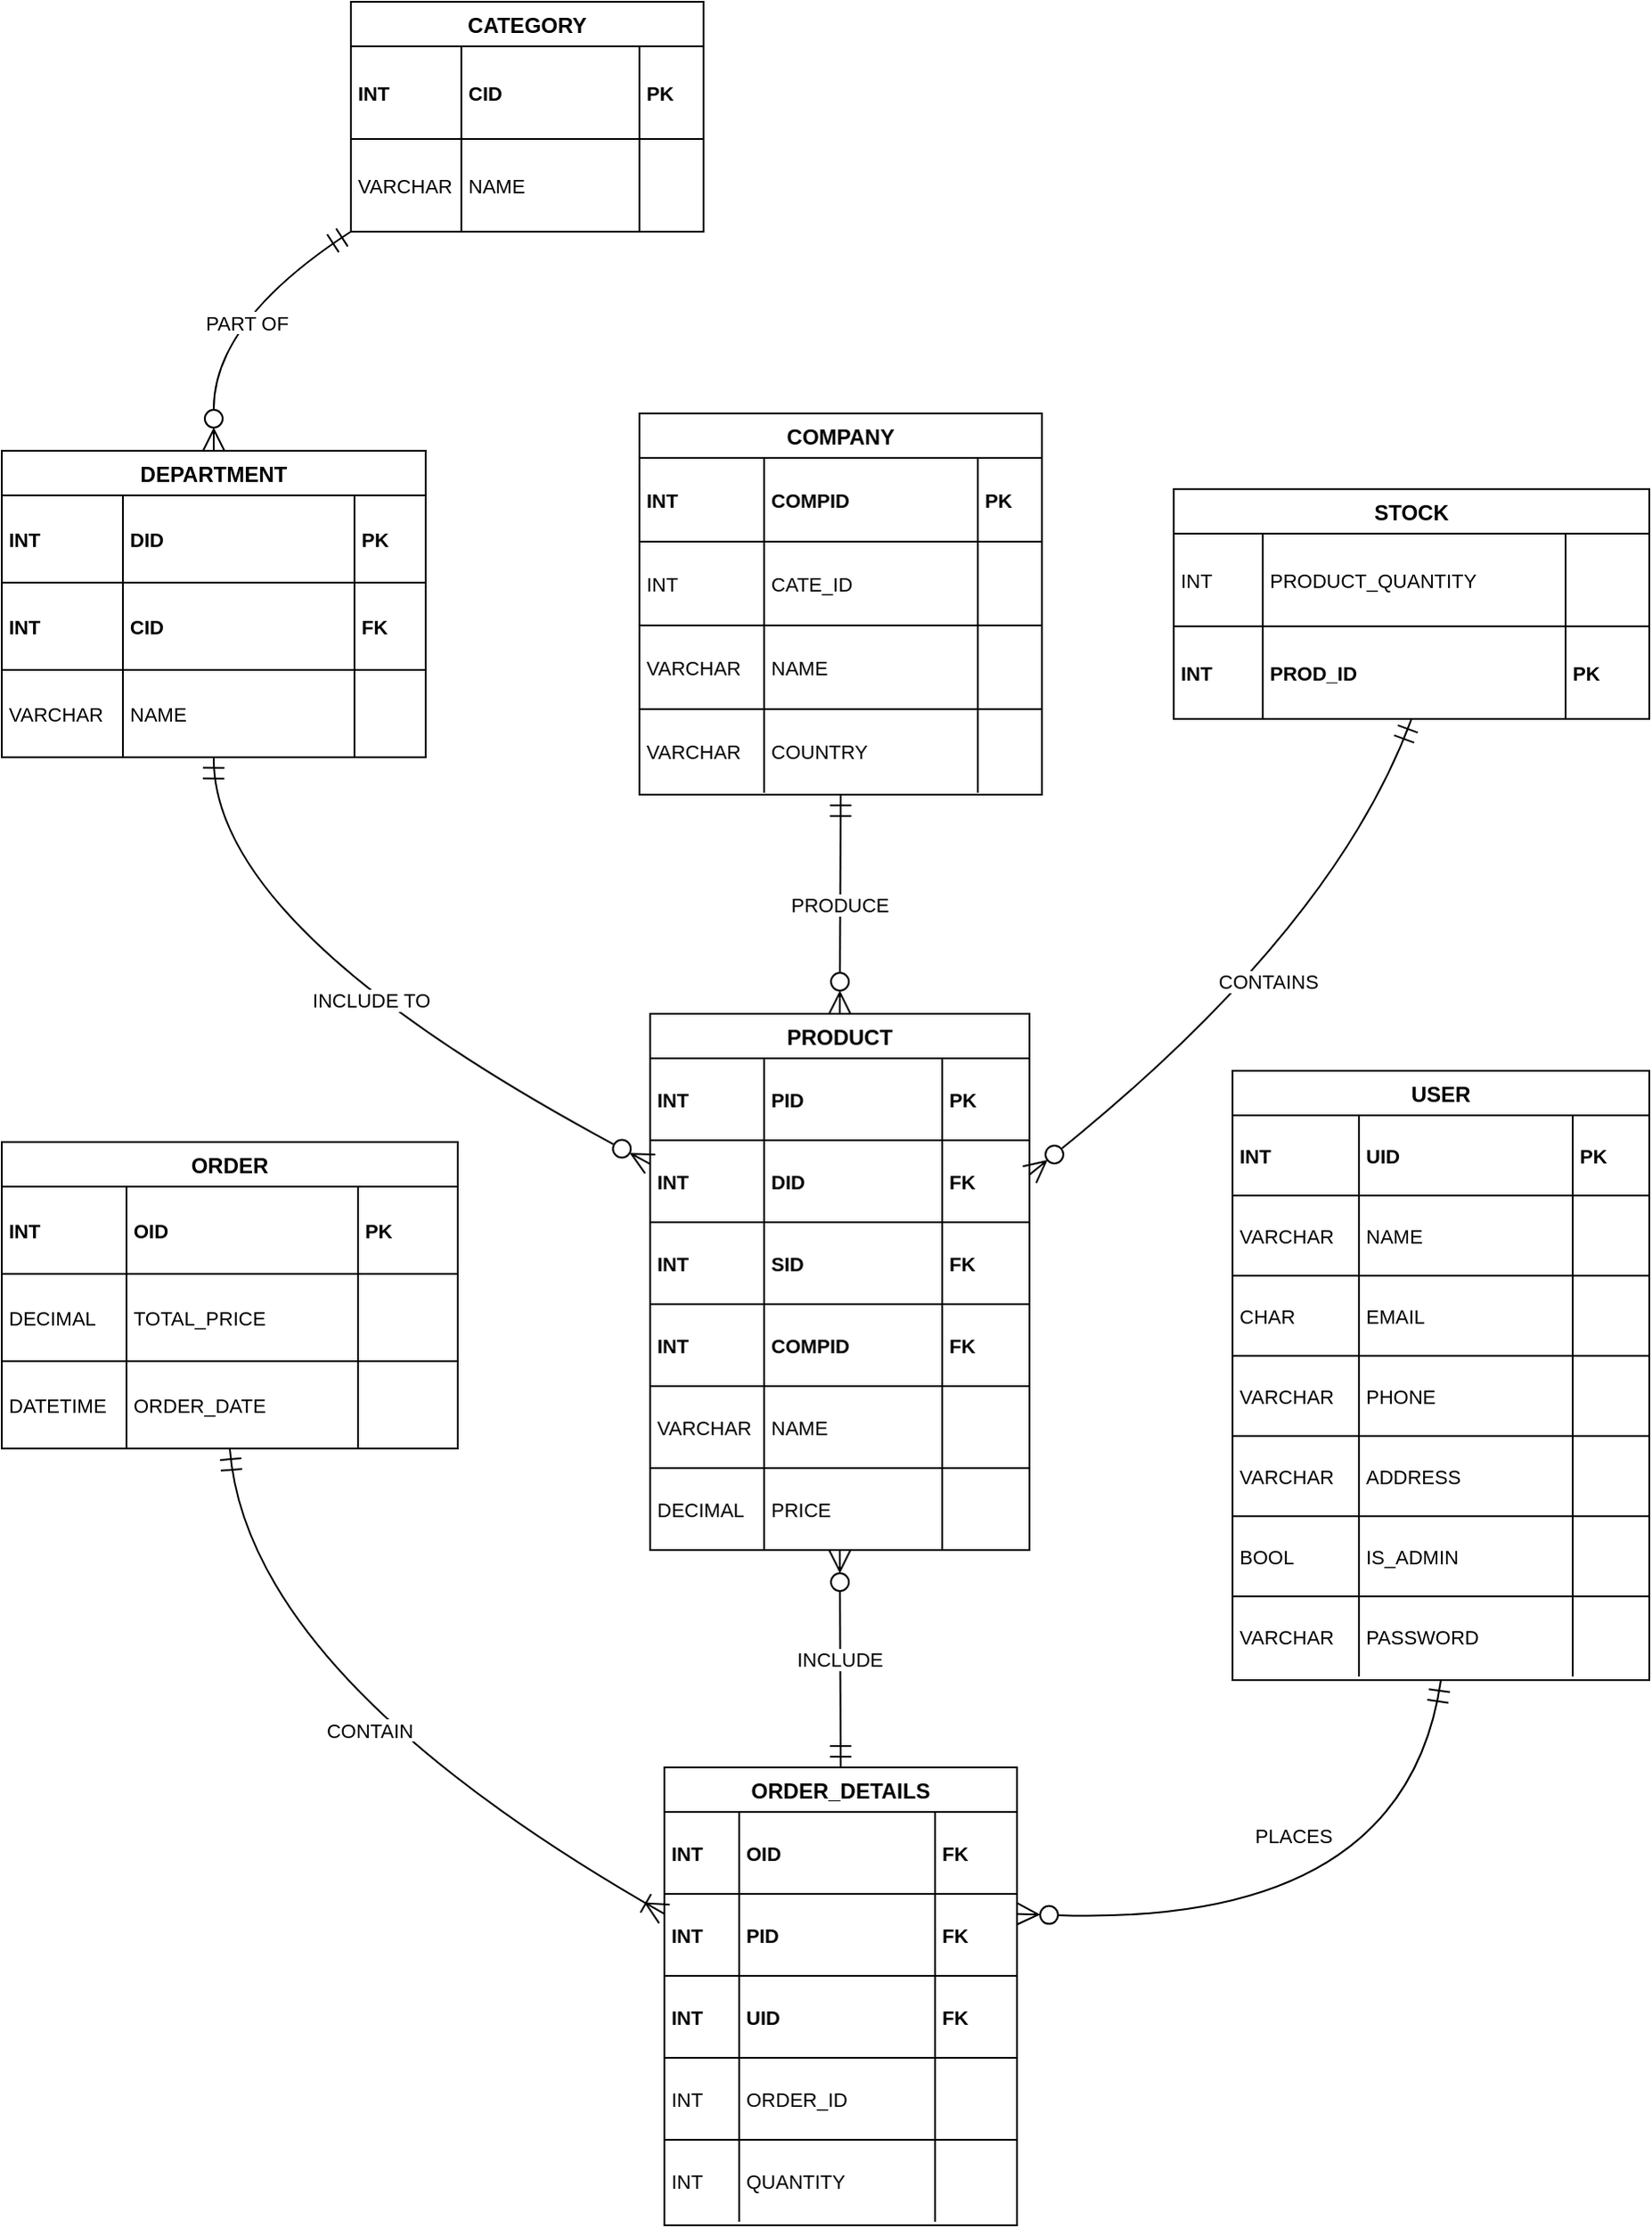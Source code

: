 <mxfile version="27.0.2">
  <diagram name="Page-1" id="uwpC9Lzxpis6jKyaokGC">
    <mxGraphModel dx="393" dy="236" grid="1" gridSize="10" guides="1" tooltips="1" connect="1" arrows="1" fold="1" page="0" pageScale="1" pageWidth="1169" pageHeight="827" math="0" shadow="0">
      <root>
        <mxCell id="0" />
        <mxCell id="1" parent="0" />
        <mxCell id="-C4er3GBCJvEDZZQKXOk-588" value="CATEGORY" style="shape=table;startSize=25;container=1;collapsible=0;childLayout=tableLayout;fixedRows=1;rowLines=1;fontStyle=1;align=center;resizeLast=1;strokeColor=light-dark(#000000,#FFFFFF);" parent="1" vertex="1">
          <mxGeometry x="248" y="20" width="198" height="129" as="geometry" />
        </mxCell>
        <mxCell id="-C4er3GBCJvEDZZQKXOk-589" style="shape=tableRow;horizontal=0;startSize=0;swimlaneHead=0;swimlaneBody=0;fillColor=none;collapsible=0;dropTarget=0;points=[[0,0.5],[1,0.5]];portConstraint=eastwest;top=0;left=0;right=0;bottom=0;strokeColor=light-dark(#000000,#FFFFFF);" parent="-C4er3GBCJvEDZZQKXOk-588" vertex="1">
          <mxGeometry y="25" width="198" height="52" as="geometry" />
        </mxCell>
        <mxCell id="-C4er3GBCJvEDZZQKXOk-590" value="INT" style="shape=partialRectangle;connectable=0;fillColor=none;top=0;left=0;bottom=0;right=0;align=left;spacingLeft=2;overflow=hidden;fontSize=11;fontStyle=1;strokeColor=light-dark(#000000,#FFFFFF);" parent="-C4er3GBCJvEDZZQKXOk-589" vertex="1">
          <mxGeometry width="62" height="52" as="geometry">
            <mxRectangle width="62" height="52" as="alternateBounds" />
          </mxGeometry>
        </mxCell>
        <mxCell id="-C4er3GBCJvEDZZQKXOk-591" value="CID" style="shape=partialRectangle;connectable=0;fillColor=none;top=0;left=0;bottom=0;right=0;align=left;spacingLeft=2;overflow=hidden;fontSize=11;fontStyle=1;strokeColor=light-dark(#000000,#FFFFFF);" parent="-C4er3GBCJvEDZZQKXOk-589" vertex="1">
          <mxGeometry x="62" width="100" height="52" as="geometry">
            <mxRectangle width="100" height="52" as="alternateBounds" />
          </mxGeometry>
        </mxCell>
        <mxCell id="-C4er3GBCJvEDZZQKXOk-592" value="PK" style="shape=partialRectangle;connectable=0;fillColor=none;top=0;left=0;bottom=0;right=0;align=left;spacingLeft=2;overflow=hidden;fontSize=11;fontStyle=1;strokeColor=light-dark(#000000,#FFFFFF);" parent="-C4er3GBCJvEDZZQKXOk-589" vertex="1">
          <mxGeometry x="162" width="36" height="52" as="geometry">
            <mxRectangle width="36" height="52" as="alternateBounds" />
          </mxGeometry>
        </mxCell>
        <mxCell id="-C4er3GBCJvEDZZQKXOk-593" style="shape=tableRow;horizontal=0;startSize=0;swimlaneHead=0;swimlaneBody=0;fillColor=none;collapsible=0;dropTarget=0;points=[[0,0.5],[1,0.5]];portConstraint=eastwest;top=0;left=0;right=0;bottom=0;strokeColor=light-dark(#000000,#FFFFFF);" parent="-C4er3GBCJvEDZZQKXOk-588" vertex="1">
          <mxGeometry y="77" width="198" height="52" as="geometry" />
        </mxCell>
        <mxCell id="-C4er3GBCJvEDZZQKXOk-594" value="VARCHAR" style="shape=partialRectangle;connectable=0;fillColor=none;top=0;left=0;bottom=0;right=0;align=left;spacingLeft=2;overflow=hidden;fontSize=11;strokeColor=light-dark(#000000,#FFFFFF);" parent="-C4er3GBCJvEDZZQKXOk-593" vertex="1">
          <mxGeometry width="62" height="52" as="geometry">
            <mxRectangle width="62" height="52" as="alternateBounds" />
          </mxGeometry>
        </mxCell>
        <mxCell id="-C4er3GBCJvEDZZQKXOk-595" value="NAME" style="shape=partialRectangle;connectable=0;fillColor=none;top=0;left=0;bottom=0;right=0;align=left;spacingLeft=2;overflow=hidden;fontSize=11;strokeColor=light-dark(#000000,#FFFFFF);" parent="-C4er3GBCJvEDZZQKXOk-593" vertex="1">
          <mxGeometry x="62" width="100" height="52" as="geometry">
            <mxRectangle width="100" height="52" as="alternateBounds" />
          </mxGeometry>
        </mxCell>
        <mxCell id="-C4er3GBCJvEDZZQKXOk-596" value="" style="shape=partialRectangle;connectable=0;fillColor=none;top=0;left=0;bottom=0;right=0;align=left;spacingLeft=2;overflow=hidden;fontSize=11;strokeColor=light-dark(#000000,#FFFFFF);" parent="-C4er3GBCJvEDZZQKXOk-593" vertex="1">
          <mxGeometry x="162" width="36" height="52" as="geometry">
            <mxRectangle width="36" height="52" as="alternateBounds" />
          </mxGeometry>
        </mxCell>
        <mxCell id="-C4er3GBCJvEDZZQKXOk-597" value="COMPANY" style="shape=table;startSize=25;container=1;collapsible=0;childLayout=tableLayout;fixedRows=1;rowLines=1;fontStyle=1;align=center;resizeLast=1;strokeColor=light-dark(#000000,#FFFFFF);" parent="1" vertex="1">
          <mxGeometry x="410" y="251" width="226" height="214" as="geometry" />
        </mxCell>
        <mxCell id="-C4er3GBCJvEDZZQKXOk-598" style="shape=tableRow;horizontal=0;startSize=0;swimlaneHead=0;swimlaneBody=0;fillColor=none;collapsible=0;dropTarget=0;points=[[0,0.5],[1,0.5]];portConstraint=eastwest;top=0;left=0;right=0;bottom=0;strokeColor=light-dark(#000000,#FFFFFF);" parent="-C4er3GBCJvEDZZQKXOk-597" vertex="1">
          <mxGeometry y="25" width="226" height="47" as="geometry" />
        </mxCell>
        <mxCell id="-C4er3GBCJvEDZZQKXOk-599" value="INT" style="shape=partialRectangle;connectable=0;fillColor=none;top=0;left=0;bottom=0;right=0;align=left;spacingLeft=2;overflow=hidden;fontSize=11;fontStyle=1;strokeColor=light-dark(#000000,#FFFFFF);" parent="-C4er3GBCJvEDZZQKXOk-598" vertex="1">
          <mxGeometry width="70" height="47" as="geometry">
            <mxRectangle width="70" height="47" as="alternateBounds" />
          </mxGeometry>
        </mxCell>
        <mxCell id="-C4er3GBCJvEDZZQKXOk-600" value="COMPID" style="shape=partialRectangle;connectable=0;fillColor=none;top=0;left=0;bottom=0;right=0;align=left;spacingLeft=2;overflow=hidden;fontSize=11;fontStyle=1;strokeColor=light-dark(#000000,#FFFFFF);" parent="-C4er3GBCJvEDZZQKXOk-598" vertex="1">
          <mxGeometry x="70" width="120" height="47" as="geometry">
            <mxRectangle width="120" height="47" as="alternateBounds" />
          </mxGeometry>
        </mxCell>
        <mxCell id="-C4er3GBCJvEDZZQKXOk-601" value="PK" style="shape=partialRectangle;connectable=0;fillColor=none;top=0;left=0;bottom=0;right=0;align=left;spacingLeft=2;overflow=hidden;fontSize=11;fontStyle=1;strokeColor=light-dark(#000000,#FFFFFF);" parent="-C4er3GBCJvEDZZQKXOk-598" vertex="1">
          <mxGeometry x="190" width="36" height="47" as="geometry">
            <mxRectangle width="36" height="47" as="alternateBounds" />
          </mxGeometry>
        </mxCell>
        <mxCell id="-C4er3GBCJvEDZZQKXOk-602" style="shape=tableRow;horizontal=0;startSize=0;swimlaneHead=0;swimlaneBody=0;fillColor=none;collapsible=0;dropTarget=0;points=[[0,0.5],[1,0.5]];portConstraint=eastwest;top=0;left=0;right=0;bottom=0;strokeColor=light-dark(#000000,#FFFFFF);" parent="-C4er3GBCJvEDZZQKXOk-597" vertex="1">
          <mxGeometry y="72" width="226" height="47" as="geometry" />
        </mxCell>
        <mxCell id="-C4er3GBCJvEDZZQKXOk-603" value="INT" style="shape=partialRectangle;connectable=0;fillColor=none;top=0;left=0;bottom=0;right=0;align=left;spacingLeft=2;overflow=hidden;fontSize=11;fontStyle=0;strokeColor=light-dark(#000000,#FFFFFF);" parent="-C4er3GBCJvEDZZQKXOk-602" vertex="1">
          <mxGeometry width="70" height="47" as="geometry">
            <mxRectangle width="70" height="47" as="alternateBounds" />
          </mxGeometry>
        </mxCell>
        <mxCell id="-C4er3GBCJvEDZZQKXOk-604" value="CATE_ID" style="shape=partialRectangle;connectable=0;fillColor=none;top=0;left=0;bottom=0;right=0;align=left;spacingLeft=2;overflow=hidden;fontSize=11;fontStyle=0;strokeColor=light-dark(#000000,#FFFFFF);" parent="-C4er3GBCJvEDZZQKXOk-602" vertex="1">
          <mxGeometry x="70" width="120" height="47" as="geometry">
            <mxRectangle width="120" height="47" as="alternateBounds" />
          </mxGeometry>
        </mxCell>
        <mxCell id="-C4er3GBCJvEDZZQKXOk-605" value="" style="shape=partialRectangle;connectable=0;fillColor=none;top=0;left=0;bottom=0;right=0;align=left;spacingLeft=2;overflow=hidden;fontSize=11;fontStyle=1;strokeColor=light-dark(#000000,#FFFFFF);" parent="-C4er3GBCJvEDZZQKXOk-602" vertex="1">
          <mxGeometry x="190" width="36" height="47" as="geometry">
            <mxRectangle width="36" height="47" as="alternateBounds" />
          </mxGeometry>
        </mxCell>
        <mxCell id="-C4er3GBCJvEDZZQKXOk-606" style="shape=tableRow;horizontal=0;startSize=0;swimlaneHead=0;swimlaneBody=0;fillColor=none;collapsible=0;dropTarget=0;points=[[0,0.5],[1,0.5]];portConstraint=eastwest;top=0;left=0;right=0;bottom=0;strokeColor=light-dark(#000000,#FFFFFF);" parent="-C4er3GBCJvEDZZQKXOk-597" vertex="1">
          <mxGeometry y="119" width="226" height="47" as="geometry" />
        </mxCell>
        <mxCell id="-C4er3GBCJvEDZZQKXOk-607" value="VARCHAR" style="shape=partialRectangle;connectable=0;fillColor=none;top=0;left=0;bottom=0;right=0;align=left;spacingLeft=2;overflow=hidden;fontSize=11;strokeColor=light-dark(#000000,#FFFFFF);" parent="-C4er3GBCJvEDZZQKXOk-606" vertex="1">
          <mxGeometry width="70" height="47" as="geometry">
            <mxRectangle width="70" height="47" as="alternateBounds" />
          </mxGeometry>
        </mxCell>
        <mxCell id="-C4er3GBCJvEDZZQKXOk-608" value="NAME" style="shape=partialRectangle;connectable=0;fillColor=none;top=0;left=0;bottom=0;right=0;align=left;spacingLeft=2;overflow=hidden;fontSize=11;strokeColor=light-dark(#000000,#FFFFFF);" parent="-C4er3GBCJvEDZZQKXOk-606" vertex="1">
          <mxGeometry x="70" width="120" height="47" as="geometry">
            <mxRectangle width="120" height="47" as="alternateBounds" />
          </mxGeometry>
        </mxCell>
        <mxCell id="-C4er3GBCJvEDZZQKXOk-609" value="" style="shape=partialRectangle;connectable=0;fillColor=none;top=0;left=0;bottom=0;right=0;align=left;spacingLeft=2;overflow=hidden;fontSize=11;strokeColor=light-dark(#000000,#FFFFFF);" parent="-C4er3GBCJvEDZZQKXOk-606" vertex="1">
          <mxGeometry x="190" width="36" height="47" as="geometry">
            <mxRectangle width="36" height="47" as="alternateBounds" />
          </mxGeometry>
        </mxCell>
        <mxCell id="-C4er3GBCJvEDZZQKXOk-610" style="shape=tableRow;horizontal=0;startSize=0;swimlaneHead=0;swimlaneBody=0;fillColor=none;collapsible=0;dropTarget=0;points=[[0,0.5],[1,0.5]];portConstraint=eastwest;top=0;left=0;right=0;bottom=0;strokeColor=light-dark(#000000,#FFFFFF);" parent="-C4er3GBCJvEDZZQKXOk-597" vertex="1">
          <mxGeometry y="166" width="226" height="47" as="geometry" />
        </mxCell>
        <mxCell id="-C4er3GBCJvEDZZQKXOk-611" value="VARCHAR" style="shape=partialRectangle;connectable=0;fillColor=none;top=0;left=0;bottom=0;right=0;align=left;spacingLeft=2;overflow=hidden;fontSize=11;strokeColor=light-dark(#000000,#FFFFFF);" parent="-C4er3GBCJvEDZZQKXOk-610" vertex="1">
          <mxGeometry width="70" height="47" as="geometry">
            <mxRectangle width="70" height="47" as="alternateBounds" />
          </mxGeometry>
        </mxCell>
        <mxCell id="-C4er3GBCJvEDZZQKXOk-612" value="COUNTRY" style="shape=partialRectangle;connectable=0;fillColor=none;top=0;left=0;bottom=0;right=0;align=left;spacingLeft=2;overflow=hidden;fontSize=11;strokeColor=light-dark(#000000,#FFFFFF);" parent="-C4er3GBCJvEDZZQKXOk-610" vertex="1">
          <mxGeometry x="70" width="120" height="47" as="geometry">
            <mxRectangle width="120" height="47" as="alternateBounds" />
          </mxGeometry>
        </mxCell>
        <mxCell id="-C4er3GBCJvEDZZQKXOk-613" value="" style="shape=partialRectangle;connectable=0;fillColor=none;top=0;left=0;bottom=0;right=0;align=left;spacingLeft=2;overflow=hidden;fontSize=11;strokeColor=light-dark(#000000,#FFFFFF);" parent="-C4er3GBCJvEDZZQKXOk-610" vertex="1">
          <mxGeometry x="190" width="36" height="47" as="geometry">
            <mxRectangle width="36" height="47" as="alternateBounds" />
          </mxGeometry>
        </mxCell>
        <mxCell id="-C4er3GBCJvEDZZQKXOk-614" value="DEPARTMENT" style="shape=table;startSize=25;container=1;collapsible=0;childLayout=tableLayout;fixedRows=1;rowLines=1;fontStyle=1;align=center;resizeLast=1;strokeColor=light-dark(#000000,#FFFFFF);" parent="1" vertex="1">
          <mxGeometry x="52" y="272" width="238" height="172" as="geometry" />
        </mxCell>
        <mxCell id="-C4er3GBCJvEDZZQKXOk-615" style="shape=tableRow;horizontal=0;startSize=0;swimlaneHead=0;swimlaneBody=0;fillColor=none;collapsible=0;dropTarget=0;points=[[0,0.5],[1,0.5]];portConstraint=eastwest;top=0;left=0;right=0;bottom=0;fontStyle=0;strokeColor=light-dark(#000000,#FFFFFF);" parent="-C4er3GBCJvEDZZQKXOk-614" vertex="1">
          <mxGeometry y="25" width="238" height="49" as="geometry" />
        </mxCell>
        <mxCell id="-C4er3GBCJvEDZZQKXOk-616" value="INT" style="shape=partialRectangle;connectable=0;fillColor=none;top=0;left=0;bottom=0;right=0;align=left;spacingLeft=2;overflow=hidden;fontSize=11;fontStyle=1;strokeColor=light-dark(#000000,#FFFFFF);" parent="-C4er3GBCJvEDZZQKXOk-615" vertex="1">
          <mxGeometry width="68" height="49" as="geometry">
            <mxRectangle width="68" height="49" as="alternateBounds" />
          </mxGeometry>
        </mxCell>
        <mxCell id="-C4er3GBCJvEDZZQKXOk-617" value="DID" style="shape=partialRectangle;connectable=0;fillColor=none;top=0;left=0;bottom=0;right=0;align=left;spacingLeft=2;overflow=hidden;fontSize=11;fontStyle=1;strokeColor=light-dark(#000000,#FFFFFF);" parent="-C4er3GBCJvEDZZQKXOk-615" vertex="1">
          <mxGeometry x="68" width="130" height="49" as="geometry">
            <mxRectangle width="130" height="49" as="alternateBounds" />
          </mxGeometry>
        </mxCell>
        <mxCell id="-C4er3GBCJvEDZZQKXOk-618" value="PK" style="shape=partialRectangle;connectable=0;fillColor=none;top=0;left=0;bottom=0;right=0;align=left;spacingLeft=2;overflow=hidden;fontSize=11;fontStyle=1;strokeColor=light-dark(#000000,#FFFFFF);" parent="-C4er3GBCJvEDZZQKXOk-615" vertex="1">
          <mxGeometry x="198" width="40" height="49" as="geometry">
            <mxRectangle width="40" height="49" as="alternateBounds" />
          </mxGeometry>
        </mxCell>
        <mxCell id="-C4er3GBCJvEDZZQKXOk-619" style="shape=tableRow;horizontal=0;startSize=0;swimlaneHead=0;swimlaneBody=0;fillColor=none;collapsible=0;dropTarget=0;points=[[0,0.5],[1,0.5]];portConstraint=eastwest;top=0;left=0;right=0;bottom=0;strokeColor=light-dark(#000000,#FFFFFF);" parent="-C4er3GBCJvEDZZQKXOk-614" vertex="1">
          <mxGeometry y="74" width="238" height="49" as="geometry" />
        </mxCell>
        <mxCell id="-C4er3GBCJvEDZZQKXOk-620" value="INT" style="shape=partialRectangle;connectable=0;fillColor=none;top=0;left=0;bottom=0;right=0;align=left;spacingLeft=2;overflow=hidden;fontSize=11;fontStyle=1;strokeColor=light-dark(#000000,#FFFFFF);" parent="-C4er3GBCJvEDZZQKXOk-619" vertex="1">
          <mxGeometry width="68" height="49" as="geometry">
            <mxRectangle width="68" height="49" as="alternateBounds" />
          </mxGeometry>
        </mxCell>
        <mxCell id="-C4er3GBCJvEDZZQKXOk-621" value="CID" style="shape=partialRectangle;connectable=0;fillColor=none;top=0;left=0;bottom=0;right=0;align=left;spacingLeft=2;overflow=hidden;fontSize=11;fontStyle=1;strokeColor=light-dark(#000000,#FFFFFF);" parent="-C4er3GBCJvEDZZQKXOk-619" vertex="1">
          <mxGeometry x="68" width="130" height="49" as="geometry">
            <mxRectangle width="130" height="49" as="alternateBounds" />
          </mxGeometry>
        </mxCell>
        <mxCell id="-C4er3GBCJvEDZZQKXOk-622" value="FK" style="shape=partialRectangle;connectable=0;fillColor=none;top=0;left=0;bottom=0;right=0;align=left;spacingLeft=2;overflow=hidden;fontSize=11;fontStyle=1;strokeColor=light-dark(#000000,#FFFFFF);" parent="-C4er3GBCJvEDZZQKXOk-619" vertex="1">
          <mxGeometry x="198" width="40" height="49" as="geometry">
            <mxRectangle width="40" height="49" as="alternateBounds" />
          </mxGeometry>
        </mxCell>
        <mxCell id="-C4er3GBCJvEDZZQKXOk-623" style="shape=tableRow;horizontal=0;startSize=0;swimlaneHead=0;swimlaneBody=0;fillColor=none;collapsible=0;dropTarget=0;points=[[0,0.5],[1,0.5]];portConstraint=eastwest;top=0;left=0;right=0;bottom=0;strokeColor=light-dark(#000000,#FFFFFF);" parent="-C4er3GBCJvEDZZQKXOk-614" vertex="1">
          <mxGeometry y="123" width="238" height="49" as="geometry" />
        </mxCell>
        <mxCell id="-C4er3GBCJvEDZZQKXOk-624" value="VARCHAR" style="shape=partialRectangle;connectable=0;fillColor=none;top=0;left=0;bottom=0;right=0;align=left;spacingLeft=2;overflow=hidden;fontSize=11;strokeColor=light-dark(#000000,#FFFFFF);" parent="-C4er3GBCJvEDZZQKXOk-623" vertex="1">
          <mxGeometry width="68" height="49" as="geometry">
            <mxRectangle width="68" height="49" as="alternateBounds" />
          </mxGeometry>
        </mxCell>
        <mxCell id="-C4er3GBCJvEDZZQKXOk-625" value="NAME" style="shape=partialRectangle;connectable=0;fillColor=none;top=0;left=0;bottom=0;right=0;align=left;spacingLeft=2;overflow=hidden;fontSize=11;strokeColor=light-dark(#000000,#FFFFFF);" parent="-C4er3GBCJvEDZZQKXOk-623" vertex="1">
          <mxGeometry x="68" width="130" height="49" as="geometry">
            <mxRectangle width="130" height="49" as="alternateBounds" />
          </mxGeometry>
        </mxCell>
        <mxCell id="-C4er3GBCJvEDZZQKXOk-626" value="" style="shape=partialRectangle;connectable=0;fillColor=none;top=0;left=0;bottom=0;right=0;align=left;spacingLeft=2;overflow=hidden;fontSize=11;strokeColor=light-dark(#000000,#FFFFFF);" parent="-C4er3GBCJvEDZZQKXOk-623" vertex="1">
          <mxGeometry x="198" width="40" height="49" as="geometry">
            <mxRectangle width="40" height="49" as="alternateBounds" />
          </mxGeometry>
        </mxCell>
        <mxCell id="-C4er3GBCJvEDZZQKXOk-627" value="ORDER" style="shape=table;startSize=25;container=1;collapsible=0;childLayout=tableLayout;fixedRows=1;rowLines=1;fontStyle=1;align=center;resizeLast=1;strokeColor=light-dark(#000000,#FFFFFF);" parent="1" vertex="1">
          <mxGeometry x="52" y="660" width="256" height="172" as="geometry" />
        </mxCell>
        <mxCell id="-C4er3GBCJvEDZZQKXOk-628" style="shape=tableRow;horizontal=0;startSize=0;swimlaneHead=0;swimlaneBody=0;fillColor=none;collapsible=0;dropTarget=0;points=[[0,0.5],[1,0.5]];portConstraint=eastwest;top=0;left=0;right=0;bottom=0;strokeColor=light-dark(#000000,#FFFFFF);" parent="-C4er3GBCJvEDZZQKXOk-627" vertex="1">
          <mxGeometry y="25" width="256" height="49" as="geometry" />
        </mxCell>
        <mxCell id="-C4er3GBCJvEDZZQKXOk-629" value="INT" style="shape=partialRectangle;connectable=0;fillColor=none;top=0;left=0;bottom=0;right=0;align=left;spacingLeft=2;overflow=hidden;fontSize=11;fontStyle=1;strokeColor=light-dark(#000000,#FFFFFF);" parent="-C4er3GBCJvEDZZQKXOk-628" vertex="1">
          <mxGeometry width="70" height="49" as="geometry">
            <mxRectangle width="70" height="49" as="alternateBounds" />
          </mxGeometry>
        </mxCell>
        <mxCell id="-C4er3GBCJvEDZZQKXOk-630" value="OID" style="shape=partialRectangle;connectable=0;fillColor=none;top=0;left=0;bottom=0;right=0;align=left;spacingLeft=2;overflow=hidden;fontSize=11;fontStyle=1;strokeColor=light-dark(#000000,#FFFFFF);" parent="-C4er3GBCJvEDZZQKXOk-628" vertex="1">
          <mxGeometry x="70" width="130" height="49" as="geometry">
            <mxRectangle width="130" height="49" as="alternateBounds" />
          </mxGeometry>
        </mxCell>
        <mxCell id="-C4er3GBCJvEDZZQKXOk-631" value="PK" style="shape=partialRectangle;connectable=0;fillColor=none;top=0;left=0;bottom=0;right=0;align=left;spacingLeft=2;overflow=hidden;fontSize=11;fontStyle=1;strokeColor=light-dark(#000000,#FFFFFF);" parent="-C4er3GBCJvEDZZQKXOk-628" vertex="1">
          <mxGeometry x="200" width="56" height="49" as="geometry">
            <mxRectangle width="56" height="49" as="alternateBounds" />
          </mxGeometry>
        </mxCell>
        <mxCell id="-C4er3GBCJvEDZZQKXOk-632" style="shape=tableRow;horizontal=0;startSize=0;swimlaneHead=0;swimlaneBody=0;fillColor=none;collapsible=0;dropTarget=0;points=[[0,0.5],[1,0.5]];portConstraint=eastwest;top=0;left=0;right=0;bottom=0;strokeColor=light-dark(#000000,#FFFFFF);" parent="-C4er3GBCJvEDZZQKXOk-627" vertex="1">
          <mxGeometry y="74" width="256" height="49" as="geometry" />
        </mxCell>
        <mxCell id="-C4er3GBCJvEDZZQKXOk-633" value="DECIMAL" style="shape=partialRectangle;connectable=0;fillColor=none;top=0;left=0;bottom=0;right=0;align=left;spacingLeft=2;overflow=hidden;fontSize=11;strokeColor=light-dark(#000000,#FFFFFF);" parent="-C4er3GBCJvEDZZQKXOk-632" vertex="1">
          <mxGeometry width="70" height="49" as="geometry">
            <mxRectangle width="70" height="49" as="alternateBounds" />
          </mxGeometry>
        </mxCell>
        <mxCell id="-C4er3GBCJvEDZZQKXOk-634" value="TOTAL_PRICE" style="shape=partialRectangle;connectable=0;fillColor=none;top=0;left=0;bottom=0;right=0;align=left;spacingLeft=2;overflow=hidden;fontSize=11;strokeColor=light-dark(#000000,#FFFFFF);" parent="-C4er3GBCJvEDZZQKXOk-632" vertex="1">
          <mxGeometry x="70" width="130" height="49" as="geometry">
            <mxRectangle width="130" height="49" as="alternateBounds" />
          </mxGeometry>
        </mxCell>
        <mxCell id="-C4er3GBCJvEDZZQKXOk-635" value="" style="shape=partialRectangle;connectable=0;fillColor=none;top=0;left=0;bottom=0;right=0;align=left;spacingLeft=2;overflow=hidden;fontSize=11;strokeColor=light-dark(#000000,#FFFFFF);" parent="-C4er3GBCJvEDZZQKXOk-632" vertex="1">
          <mxGeometry x="200" width="56" height="49" as="geometry">
            <mxRectangle width="56" height="49" as="alternateBounds" />
          </mxGeometry>
        </mxCell>
        <mxCell id="-C4er3GBCJvEDZZQKXOk-636" style="shape=tableRow;horizontal=0;startSize=0;swimlaneHead=0;swimlaneBody=0;fillColor=none;collapsible=0;dropTarget=0;points=[[0,0.5],[1,0.5]];portConstraint=eastwest;top=0;left=0;right=0;bottom=0;strokeColor=light-dark(#000000,#FFFFFF);" parent="-C4er3GBCJvEDZZQKXOk-627" vertex="1">
          <mxGeometry y="123" width="256" height="49" as="geometry" />
        </mxCell>
        <mxCell id="-C4er3GBCJvEDZZQKXOk-637" value="DATETIME" style="shape=partialRectangle;connectable=0;fillColor=none;top=0;left=0;bottom=0;right=0;align=left;spacingLeft=2;overflow=hidden;fontSize=11;strokeColor=light-dark(#000000,#FFFFFF);" parent="-C4er3GBCJvEDZZQKXOk-636" vertex="1">
          <mxGeometry width="70" height="49" as="geometry">
            <mxRectangle width="70" height="49" as="alternateBounds" />
          </mxGeometry>
        </mxCell>
        <mxCell id="-C4er3GBCJvEDZZQKXOk-638" value="ORDER_DATE" style="shape=partialRectangle;connectable=0;fillColor=none;top=0;left=0;bottom=0;right=0;align=left;spacingLeft=2;overflow=hidden;fontSize=11;strokeColor=light-dark(#000000,#FFFFFF);" parent="-C4er3GBCJvEDZZQKXOk-636" vertex="1">
          <mxGeometry x="70" width="130" height="49" as="geometry">
            <mxRectangle width="130" height="49" as="alternateBounds" />
          </mxGeometry>
        </mxCell>
        <mxCell id="-C4er3GBCJvEDZZQKXOk-639" value="" style="shape=partialRectangle;connectable=0;fillColor=none;top=0;left=0;bottom=0;right=0;align=left;spacingLeft=2;overflow=hidden;fontSize=11;strokeColor=light-dark(#000000,#FFFFFF);" parent="-C4er3GBCJvEDZZQKXOk-636" vertex="1">
          <mxGeometry x="200" width="56" height="49" as="geometry">
            <mxRectangle width="56" height="49" as="alternateBounds" />
          </mxGeometry>
        </mxCell>
        <mxCell id="-C4er3GBCJvEDZZQKXOk-640" value="ORDER_DETAILS" style="shape=table;startSize=25;container=1;collapsible=0;childLayout=tableLayout;fixedRows=1;rowLines=1;fontStyle=1;align=center;resizeLast=1;strokeColor=light-dark(#000000,#FFFFFF);" parent="1" vertex="1">
          <mxGeometry x="424" y="1011" width="198" height="257" as="geometry" />
        </mxCell>
        <mxCell id="-C4er3GBCJvEDZZQKXOk-641" style="shape=tableRow;horizontal=0;startSize=0;swimlaneHead=0;swimlaneBody=0;fillColor=none;collapsible=0;dropTarget=0;points=[[0,0.5],[1,0.5]];portConstraint=eastwest;top=0;left=0;right=0;bottom=0;strokeColor=light-dark(#000000,#FFFFFF);" parent="-C4er3GBCJvEDZZQKXOk-640" vertex="1">
          <mxGeometry y="25" width="198" height="46" as="geometry" />
        </mxCell>
        <mxCell id="-C4er3GBCJvEDZZQKXOk-642" value="INT" style="shape=partialRectangle;connectable=0;fillColor=none;top=0;left=0;bottom=0;right=0;align=left;spacingLeft=2;overflow=hidden;fontSize=11;fontStyle=1;strokeColor=light-dark(#000000,#FFFFFF);" parent="-C4er3GBCJvEDZZQKXOk-641" vertex="1">
          <mxGeometry width="42" height="46" as="geometry">
            <mxRectangle width="42" height="46" as="alternateBounds" />
          </mxGeometry>
        </mxCell>
        <mxCell id="-C4er3GBCJvEDZZQKXOk-643" value="OID" style="shape=partialRectangle;connectable=0;fillColor=none;top=0;left=0;bottom=0;right=0;align=left;spacingLeft=2;overflow=hidden;fontSize=11;fontStyle=1;strokeColor=light-dark(#000000,#FFFFFF);" parent="-C4er3GBCJvEDZZQKXOk-641" vertex="1">
          <mxGeometry x="42" width="110" height="46" as="geometry">
            <mxRectangle width="110" height="46" as="alternateBounds" />
          </mxGeometry>
        </mxCell>
        <mxCell id="-C4er3GBCJvEDZZQKXOk-644" value="FK" style="shape=partialRectangle;connectable=0;fillColor=none;top=0;left=0;bottom=0;right=0;align=left;spacingLeft=2;overflow=hidden;fontSize=11;fontStyle=1;strokeColor=light-dark(#000000,#FFFFFF);" parent="-C4er3GBCJvEDZZQKXOk-641" vertex="1">
          <mxGeometry x="152" width="46" height="46" as="geometry">
            <mxRectangle width="46" height="46" as="alternateBounds" />
          </mxGeometry>
        </mxCell>
        <mxCell id="-C4er3GBCJvEDZZQKXOk-645" style="shape=tableRow;horizontal=0;startSize=0;swimlaneHead=0;swimlaneBody=0;fillColor=none;collapsible=0;dropTarget=0;points=[[0,0.5],[1,0.5]];portConstraint=eastwest;top=0;left=0;right=0;bottom=0;strokeColor=light-dark(#000000,#FFFFFF);" parent="-C4er3GBCJvEDZZQKXOk-640" vertex="1">
          <mxGeometry y="71" width="198" height="46" as="geometry" />
        </mxCell>
        <mxCell id="-C4er3GBCJvEDZZQKXOk-646" value="INT" style="shape=partialRectangle;connectable=0;fillColor=none;top=0;left=0;bottom=0;right=0;align=left;spacingLeft=2;overflow=hidden;fontSize=11;fontStyle=1;strokeColor=light-dark(#000000,#FFFFFF);" parent="-C4er3GBCJvEDZZQKXOk-645" vertex="1">
          <mxGeometry width="42" height="46" as="geometry">
            <mxRectangle width="42" height="46" as="alternateBounds" />
          </mxGeometry>
        </mxCell>
        <mxCell id="-C4er3GBCJvEDZZQKXOk-647" value="PID" style="shape=partialRectangle;connectable=0;fillColor=none;top=0;left=0;bottom=0;right=0;align=left;spacingLeft=2;overflow=hidden;fontSize=11;fontStyle=1;strokeColor=light-dark(#000000,#FFFFFF);" parent="-C4er3GBCJvEDZZQKXOk-645" vertex="1">
          <mxGeometry x="42" width="110" height="46" as="geometry">
            <mxRectangle width="110" height="46" as="alternateBounds" />
          </mxGeometry>
        </mxCell>
        <mxCell id="-C4er3GBCJvEDZZQKXOk-648" value="FK" style="shape=partialRectangle;connectable=0;fillColor=none;top=0;left=0;bottom=0;right=0;align=left;spacingLeft=2;overflow=hidden;fontSize=11;fontStyle=1;strokeColor=light-dark(#000000,#FFFFFF);" parent="-C4er3GBCJvEDZZQKXOk-645" vertex="1">
          <mxGeometry x="152" width="46" height="46" as="geometry">
            <mxRectangle width="46" height="46" as="alternateBounds" />
          </mxGeometry>
        </mxCell>
        <mxCell id="-C4er3GBCJvEDZZQKXOk-649" style="shape=tableRow;horizontal=0;startSize=0;swimlaneHead=0;swimlaneBody=0;fillColor=none;collapsible=0;dropTarget=0;points=[[0,0.5],[1,0.5]];portConstraint=eastwest;top=0;left=0;right=0;bottom=0;strokeColor=light-dark(#000000,#FFFFFF);" parent="-C4er3GBCJvEDZZQKXOk-640" vertex="1">
          <mxGeometry y="117" width="198" height="46" as="geometry" />
        </mxCell>
        <mxCell id="-C4er3GBCJvEDZZQKXOk-650" value="INT" style="shape=partialRectangle;connectable=0;fillColor=none;top=0;left=0;bottom=0;right=0;align=left;spacingLeft=2;overflow=hidden;fontSize=11;fontStyle=1;strokeColor=light-dark(#000000,#FFFFFF);" parent="-C4er3GBCJvEDZZQKXOk-649" vertex="1">
          <mxGeometry width="42" height="46" as="geometry">
            <mxRectangle width="42" height="46" as="alternateBounds" />
          </mxGeometry>
        </mxCell>
        <mxCell id="-C4er3GBCJvEDZZQKXOk-651" value="UID" style="shape=partialRectangle;connectable=0;fillColor=none;top=0;left=0;bottom=0;right=0;align=left;spacingLeft=2;overflow=hidden;fontSize=11;fontStyle=1;strokeColor=light-dark(#000000,#FFFFFF);" parent="-C4er3GBCJvEDZZQKXOk-649" vertex="1">
          <mxGeometry x="42" width="110" height="46" as="geometry">
            <mxRectangle width="110" height="46" as="alternateBounds" />
          </mxGeometry>
        </mxCell>
        <mxCell id="-C4er3GBCJvEDZZQKXOk-652" value="FK" style="shape=partialRectangle;connectable=0;fillColor=none;top=0;left=0;bottom=0;right=0;align=left;spacingLeft=2;overflow=hidden;fontSize=11;fontStyle=1;strokeColor=light-dark(#000000,#FFFFFF);" parent="-C4er3GBCJvEDZZQKXOk-649" vertex="1">
          <mxGeometry x="152" width="46" height="46" as="geometry">
            <mxRectangle width="46" height="46" as="alternateBounds" />
          </mxGeometry>
        </mxCell>
        <mxCell id="-C4er3GBCJvEDZZQKXOk-653" style="shape=tableRow;horizontal=0;startSize=0;swimlaneHead=0;swimlaneBody=0;fillColor=none;collapsible=0;dropTarget=0;points=[[0,0.5],[1,0.5]];portConstraint=eastwest;top=0;left=0;right=0;bottom=0;strokeColor=light-dark(#000000,#FFFFFF);" parent="-C4er3GBCJvEDZZQKXOk-640" vertex="1">
          <mxGeometry y="163" width="198" height="46" as="geometry" />
        </mxCell>
        <mxCell id="-C4er3GBCJvEDZZQKXOk-654" value="INT" style="shape=partialRectangle;connectable=0;fillColor=none;top=0;left=0;bottom=0;right=0;align=left;spacingLeft=2;overflow=hidden;fontSize=11;strokeColor=light-dark(#000000,#FFFFFF);" parent="-C4er3GBCJvEDZZQKXOk-653" vertex="1">
          <mxGeometry width="42" height="46" as="geometry">
            <mxRectangle width="42" height="46" as="alternateBounds" />
          </mxGeometry>
        </mxCell>
        <mxCell id="-C4er3GBCJvEDZZQKXOk-655" value="ORDER_ID" style="shape=partialRectangle;connectable=0;fillColor=none;top=0;left=0;bottom=0;right=0;align=left;spacingLeft=2;overflow=hidden;fontSize=11;strokeColor=light-dark(#000000,#FFFFFF);" parent="-C4er3GBCJvEDZZQKXOk-653" vertex="1">
          <mxGeometry x="42" width="110" height="46" as="geometry">
            <mxRectangle width="110" height="46" as="alternateBounds" />
          </mxGeometry>
        </mxCell>
        <mxCell id="-C4er3GBCJvEDZZQKXOk-656" value="" style="shape=partialRectangle;connectable=0;fillColor=none;top=0;left=0;bottom=0;right=0;align=left;spacingLeft=2;overflow=hidden;fontSize=11;strokeColor=light-dark(#000000,#FFFFFF);" parent="-C4er3GBCJvEDZZQKXOk-653" vertex="1">
          <mxGeometry x="152" width="46" height="46" as="geometry">
            <mxRectangle width="46" height="46" as="alternateBounds" />
          </mxGeometry>
        </mxCell>
        <mxCell id="-C4er3GBCJvEDZZQKXOk-657" style="shape=tableRow;horizontal=0;startSize=0;swimlaneHead=0;swimlaneBody=0;fillColor=none;collapsible=0;dropTarget=0;points=[[0,0.5],[1,0.5]];portConstraint=eastwest;top=0;left=0;right=0;bottom=0;strokeColor=light-dark(#000000,#FFFFFF);" parent="-C4er3GBCJvEDZZQKXOk-640" vertex="1">
          <mxGeometry y="209" width="198" height="46" as="geometry" />
        </mxCell>
        <mxCell id="-C4er3GBCJvEDZZQKXOk-658" value="INT" style="shape=partialRectangle;connectable=0;fillColor=none;top=0;left=0;bottom=0;right=0;align=left;spacingLeft=2;overflow=hidden;fontSize=11;strokeColor=light-dark(#000000,#FFFFFF);" parent="-C4er3GBCJvEDZZQKXOk-657" vertex="1">
          <mxGeometry width="42" height="46" as="geometry">
            <mxRectangle width="42" height="46" as="alternateBounds" />
          </mxGeometry>
        </mxCell>
        <mxCell id="-C4er3GBCJvEDZZQKXOk-659" value="QUANTITY" style="shape=partialRectangle;connectable=0;fillColor=none;top=0;left=0;bottom=0;right=0;align=left;spacingLeft=2;overflow=hidden;fontSize=11;strokeColor=light-dark(#000000,#FFFFFF);" parent="-C4er3GBCJvEDZZQKXOk-657" vertex="1">
          <mxGeometry x="42" width="110" height="46" as="geometry">
            <mxRectangle width="110" height="46" as="alternateBounds" />
          </mxGeometry>
        </mxCell>
        <mxCell id="-C4er3GBCJvEDZZQKXOk-660" value="" style="shape=partialRectangle;connectable=0;fillColor=none;top=0;left=0;bottom=0;right=0;align=left;spacingLeft=2;overflow=hidden;fontSize=11;strokeColor=light-dark(#000000,#FFFFFF);" parent="-C4er3GBCJvEDZZQKXOk-657" vertex="1">
          <mxGeometry x="152" width="46" height="46" as="geometry">
            <mxRectangle width="46" height="46" as="alternateBounds" />
          </mxGeometry>
        </mxCell>
        <mxCell id="-C4er3GBCJvEDZZQKXOk-661" value="PRODUCT" style="shape=table;startSize=25;container=1;collapsible=0;childLayout=tableLayout;fixedRows=1;rowLines=1;fontStyle=1;align=center;resizeLast=1;strokeColor=light-dark(#000000,#FFFFFF);" parent="1" vertex="1">
          <mxGeometry x="416" y="588" width="213" height="301" as="geometry" />
        </mxCell>
        <mxCell id="-C4er3GBCJvEDZZQKXOk-662" style="shape=tableRow;horizontal=0;startSize=0;swimlaneHead=0;swimlaneBody=0;fillColor=none;collapsible=0;dropTarget=0;points=[[0,0.5],[1,0.5]];portConstraint=eastwest;top=0;left=0;right=0;bottom=0;strokeColor=light-dark(#000000,#FFFFFF);" parent="-C4er3GBCJvEDZZQKXOk-661" vertex="1">
          <mxGeometry y="25" width="213" height="46" as="geometry" />
        </mxCell>
        <mxCell id="-C4er3GBCJvEDZZQKXOk-663" value="INT" style="shape=partialRectangle;connectable=0;fillColor=none;top=0;left=0;bottom=0;right=0;align=left;spacingLeft=2;overflow=hidden;fontSize=11;fontStyle=1;strokeColor=light-dark(#000000,#FFFFFF);" parent="-C4er3GBCJvEDZZQKXOk-662" vertex="1">
          <mxGeometry width="64" height="46" as="geometry">
            <mxRectangle width="64" height="46" as="alternateBounds" />
          </mxGeometry>
        </mxCell>
        <mxCell id="-C4er3GBCJvEDZZQKXOk-664" value="PID" style="shape=partialRectangle;connectable=0;fillColor=none;top=0;left=0;bottom=0;right=0;align=left;spacingLeft=2;overflow=hidden;fontSize=11;fontStyle=1;strokeColor=light-dark(#000000,#FFFFFF);" parent="-C4er3GBCJvEDZZQKXOk-662" vertex="1">
          <mxGeometry x="64" width="100" height="46" as="geometry">
            <mxRectangle width="100" height="46" as="alternateBounds" />
          </mxGeometry>
        </mxCell>
        <mxCell id="-C4er3GBCJvEDZZQKXOk-665" value="PK" style="shape=partialRectangle;connectable=0;fillColor=none;top=0;left=0;bottom=0;right=0;align=left;spacingLeft=2;overflow=hidden;fontSize=11;fontStyle=1;strokeColor=light-dark(#000000,#FFFFFF);" parent="-C4er3GBCJvEDZZQKXOk-662" vertex="1">
          <mxGeometry x="164" width="49" height="46" as="geometry">
            <mxRectangle width="49" height="46" as="alternateBounds" />
          </mxGeometry>
        </mxCell>
        <mxCell id="-C4er3GBCJvEDZZQKXOk-666" style="shape=tableRow;horizontal=0;startSize=0;swimlaneHead=0;swimlaneBody=0;fillColor=none;collapsible=0;dropTarget=0;points=[[0,0.5],[1,0.5]];portConstraint=eastwest;top=0;left=0;right=0;bottom=0;strokeColor=light-dark(#000000,#FFFFFF);" parent="-C4er3GBCJvEDZZQKXOk-661" vertex="1">
          <mxGeometry y="71" width="213" height="46" as="geometry" />
        </mxCell>
        <mxCell id="-C4er3GBCJvEDZZQKXOk-667" value="INT" style="shape=partialRectangle;connectable=0;fillColor=none;top=0;left=0;bottom=0;right=0;align=left;spacingLeft=2;overflow=hidden;fontSize=11;fontStyle=1;strokeColor=light-dark(#000000,#FFFFFF);" parent="-C4er3GBCJvEDZZQKXOk-666" vertex="1">
          <mxGeometry width="64" height="46" as="geometry">
            <mxRectangle width="64" height="46" as="alternateBounds" />
          </mxGeometry>
        </mxCell>
        <mxCell id="-C4er3GBCJvEDZZQKXOk-668" value="DID" style="shape=partialRectangle;connectable=0;fillColor=none;top=0;left=0;bottom=0;right=0;align=left;spacingLeft=2;overflow=hidden;fontSize=11;fontStyle=1;strokeColor=light-dark(#000000,#FFFFFF);" parent="-C4er3GBCJvEDZZQKXOk-666" vertex="1">
          <mxGeometry x="64" width="100" height="46" as="geometry">
            <mxRectangle width="100" height="46" as="alternateBounds" />
          </mxGeometry>
        </mxCell>
        <mxCell id="-C4er3GBCJvEDZZQKXOk-669" value="FK" style="shape=partialRectangle;connectable=0;fillColor=none;top=0;left=0;bottom=0;right=0;align=left;spacingLeft=2;overflow=hidden;fontSize=11;fontStyle=1;strokeColor=light-dark(#000000,#FFFFFF);" parent="-C4er3GBCJvEDZZQKXOk-666" vertex="1">
          <mxGeometry x="164" width="49" height="46" as="geometry">
            <mxRectangle width="49" height="46" as="alternateBounds" />
          </mxGeometry>
        </mxCell>
        <mxCell id="-C4er3GBCJvEDZZQKXOk-670" style="shape=tableRow;horizontal=0;startSize=0;swimlaneHead=0;swimlaneBody=0;fillColor=none;collapsible=0;dropTarget=0;points=[[0,0.5],[1,0.5]];portConstraint=eastwest;top=0;left=0;right=0;bottom=0;strokeColor=light-dark(#000000,#FFFFFF);" parent="-C4er3GBCJvEDZZQKXOk-661" vertex="1">
          <mxGeometry y="117" width="213" height="46" as="geometry" />
        </mxCell>
        <mxCell id="-C4er3GBCJvEDZZQKXOk-671" value="INT" style="shape=partialRectangle;connectable=0;fillColor=none;top=0;left=0;bottom=0;right=0;align=left;spacingLeft=2;overflow=hidden;fontSize=11;fontStyle=1;strokeColor=light-dark(#000000,#FFFFFF);" parent="-C4er3GBCJvEDZZQKXOk-670" vertex="1">
          <mxGeometry width="64" height="46" as="geometry">
            <mxRectangle width="64" height="46" as="alternateBounds" />
          </mxGeometry>
        </mxCell>
        <mxCell id="-C4er3GBCJvEDZZQKXOk-672" value="SID" style="shape=partialRectangle;connectable=0;fillColor=none;top=0;left=0;bottom=0;right=0;align=left;spacingLeft=2;overflow=hidden;fontSize=11;fontStyle=1;strokeColor=light-dark(#000000,#FFFFFF);" parent="-C4er3GBCJvEDZZQKXOk-670" vertex="1">
          <mxGeometry x="64" width="100" height="46" as="geometry">
            <mxRectangle width="100" height="46" as="alternateBounds" />
          </mxGeometry>
        </mxCell>
        <mxCell id="-C4er3GBCJvEDZZQKXOk-673" value="FK" style="shape=partialRectangle;connectable=0;fillColor=none;top=0;left=0;bottom=0;right=0;align=left;spacingLeft=2;overflow=hidden;fontSize=11;fontStyle=1;strokeColor=light-dark(#000000,#FFFFFF);" parent="-C4er3GBCJvEDZZQKXOk-670" vertex="1">
          <mxGeometry x="164" width="49" height="46" as="geometry">
            <mxRectangle width="49" height="46" as="alternateBounds" />
          </mxGeometry>
        </mxCell>
        <mxCell id="-C4er3GBCJvEDZZQKXOk-674" style="shape=tableRow;horizontal=0;startSize=0;swimlaneHead=0;swimlaneBody=0;fillColor=none;collapsible=0;dropTarget=0;points=[[0,0.5],[1,0.5]];portConstraint=eastwest;top=0;left=0;right=0;bottom=0;strokeColor=light-dark(#000000,#FFFFFF);" parent="-C4er3GBCJvEDZZQKXOk-661" vertex="1">
          <mxGeometry y="163" width="213" height="46" as="geometry" />
        </mxCell>
        <mxCell id="-C4er3GBCJvEDZZQKXOk-675" value="INT" style="shape=partialRectangle;connectable=0;fillColor=none;top=0;left=0;bottom=0;right=0;align=left;spacingLeft=2;overflow=hidden;fontSize=11;fontStyle=1;strokeColor=light-dark(#000000,#FFFFFF);" parent="-C4er3GBCJvEDZZQKXOk-674" vertex="1">
          <mxGeometry width="64" height="46" as="geometry">
            <mxRectangle width="64" height="46" as="alternateBounds" />
          </mxGeometry>
        </mxCell>
        <mxCell id="-C4er3GBCJvEDZZQKXOk-676" value="COMPID" style="shape=partialRectangle;connectable=0;fillColor=none;top=0;left=0;bottom=0;right=0;align=left;spacingLeft=2;overflow=hidden;fontSize=11;fontStyle=1;strokeColor=light-dark(#000000,#FFFFFF);" parent="-C4er3GBCJvEDZZQKXOk-674" vertex="1">
          <mxGeometry x="64" width="100" height="46" as="geometry">
            <mxRectangle width="100" height="46" as="alternateBounds" />
          </mxGeometry>
        </mxCell>
        <mxCell id="-C4er3GBCJvEDZZQKXOk-677" value="FK" style="shape=partialRectangle;connectable=0;fillColor=none;top=0;left=0;bottom=0;right=0;align=left;spacingLeft=2;overflow=hidden;fontSize=11;fontStyle=1;strokeColor=light-dark(#000000,#FFFFFF);" parent="-C4er3GBCJvEDZZQKXOk-674" vertex="1">
          <mxGeometry x="164" width="49" height="46" as="geometry">
            <mxRectangle width="49" height="46" as="alternateBounds" />
          </mxGeometry>
        </mxCell>
        <mxCell id="-C4er3GBCJvEDZZQKXOk-678" style="shape=tableRow;horizontal=0;startSize=0;swimlaneHead=0;swimlaneBody=0;fillColor=none;collapsible=0;dropTarget=0;points=[[0,0.5],[1,0.5]];portConstraint=eastwest;top=0;left=0;right=0;bottom=0;strokeColor=light-dark(#000000,#FFFFFF);" parent="-C4er3GBCJvEDZZQKXOk-661" vertex="1">
          <mxGeometry y="209" width="213" height="46" as="geometry" />
        </mxCell>
        <mxCell id="-C4er3GBCJvEDZZQKXOk-679" value="VARCHAR" style="shape=partialRectangle;connectable=0;fillColor=none;top=0;left=0;bottom=0;right=0;align=left;spacingLeft=2;overflow=hidden;fontSize=11;strokeColor=light-dark(#000000,#FFFFFF);" parent="-C4er3GBCJvEDZZQKXOk-678" vertex="1">
          <mxGeometry width="64" height="46" as="geometry">
            <mxRectangle width="64" height="46" as="alternateBounds" />
          </mxGeometry>
        </mxCell>
        <mxCell id="-C4er3GBCJvEDZZQKXOk-680" value="NAME" style="shape=partialRectangle;connectable=0;fillColor=none;top=0;left=0;bottom=0;right=0;align=left;spacingLeft=2;overflow=hidden;fontSize=11;strokeColor=light-dark(#000000,#FFFFFF);" parent="-C4er3GBCJvEDZZQKXOk-678" vertex="1">
          <mxGeometry x="64" width="100" height="46" as="geometry">
            <mxRectangle width="100" height="46" as="alternateBounds" />
          </mxGeometry>
        </mxCell>
        <mxCell id="-C4er3GBCJvEDZZQKXOk-681" value="" style="shape=partialRectangle;connectable=0;fillColor=none;top=0;left=0;bottom=0;right=0;align=left;spacingLeft=2;overflow=hidden;fontSize=11;strokeColor=light-dark(#000000,#FFFFFF);" parent="-C4er3GBCJvEDZZQKXOk-678" vertex="1">
          <mxGeometry x="164" width="49" height="46" as="geometry">
            <mxRectangle width="49" height="46" as="alternateBounds" />
          </mxGeometry>
        </mxCell>
        <mxCell id="-C4er3GBCJvEDZZQKXOk-682" style="shape=tableRow;horizontal=0;startSize=0;swimlaneHead=0;swimlaneBody=0;fillColor=none;collapsible=0;dropTarget=0;points=[[0,0.5],[1,0.5]];portConstraint=eastwest;top=0;left=0;right=0;bottom=0;strokeColor=light-dark(#000000,#FFFFFF);" parent="-C4er3GBCJvEDZZQKXOk-661" vertex="1">
          <mxGeometry y="255" width="213" height="46" as="geometry" />
        </mxCell>
        <mxCell id="-C4er3GBCJvEDZZQKXOk-683" value="DECIMAL" style="shape=partialRectangle;connectable=0;fillColor=none;top=0;left=0;bottom=0;right=0;align=left;spacingLeft=2;overflow=hidden;fontSize=11;strokeColor=light-dark(#000000,#FFFFFF);" parent="-C4er3GBCJvEDZZQKXOk-682" vertex="1">
          <mxGeometry width="64" height="46" as="geometry">
            <mxRectangle width="64" height="46" as="alternateBounds" />
          </mxGeometry>
        </mxCell>
        <mxCell id="-C4er3GBCJvEDZZQKXOk-684" value="PRICE" style="shape=partialRectangle;connectable=0;fillColor=none;top=0;left=0;bottom=0;right=0;align=left;spacingLeft=2;overflow=hidden;fontSize=11;strokeColor=light-dark(#000000,#FFFFFF);" parent="-C4er3GBCJvEDZZQKXOk-682" vertex="1">
          <mxGeometry x="64" width="100" height="46" as="geometry">
            <mxRectangle width="100" height="46" as="alternateBounds" />
          </mxGeometry>
        </mxCell>
        <mxCell id="-C4er3GBCJvEDZZQKXOk-685" value="" style="shape=partialRectangle;connectable=0;fillColor=none;top=0;left=0;bottom=0;right=0;align=left;spacingLeft=2;overflow=hidden;fontSize=11;strokeColor=light-dark(#000000,#FFFFFF);" parent="-C4er3GBCJvEDZZQKXOk-682" vertex="1">
          <mxGeometry x="164" width="49" height="46" as="geometry">
            <mxRectangle width="49" height="46" as="alternateBounds" />
          </mxGeometry>
        </mxCell>
        <mxCell id="-C4er3GBCJvEDZZQKXOk-686" value="STOCK" style="shape=table;startSize=25;container=1;collapsible=0;childLayout=tableLayout;fixedRows=1;rowLines=1;fontStyle=1;align=center;resizeLast=1;strokeColor=light-dark(#000000,#FFFFFF);" parent="1" vertex="1">
          <mxGeometry x="710" y="293.5" width="267" height="129" as="geometry" />
        </mxCell>
        <mxCell id="-C4er3GBCJvEDZZQKXOk-687" style="shape=tableRow;horizontal=0;startSize=0;swimlaneHead=0;swimlaneBody=0;fillColor=none;collapsible=0;dropTarget=0;points=[[0,0.5],[1,0.5]];portConstraint=eastwest;top=0;left=0;right=0;bottom=0;strokeColor=light-dark(#000000,#FFFFFF);" parent="-C4er3GBCJvEDZZQKXOk-686" vertex="1">
          <mxGeometry y="25" width="267" height="52" as="geometry" />
        </mxCell>
        <mxCell id="-C4er3GBCJvEDZZQKXOk-688" value="INT" style="shape=partialRectangle;connectable=0;fillColor=none;top=0;left=0;bottom=0;right=0;align=left;spacingLeft=2;overflow=hidden;fontSize=11;strokeColor=light-dark(#000000,#FFFFFF);" parent="-C4er3GBCJvEDZZQKXOk-687" vertex="1">
          <mxGeometry width="50" height="52" as="geometry">
            <mxRectangle width="50" height="52" as="alternateBounds" />
          </mxGeometry>
        </mxCell>
        <mxCell id="-C4er3GBCJvEDZZQKXOk-689" value="PRODUCT_QUANTITY" style="shape=partialRectangle;connectable=0;fillColor=none;top=0;left=0;bottom=0;right=0;align=left;spacingLeft=2;overflow=hidden;fontSize=11;strokeColor=light-dark(#000000,#FFFFFF);" parent="-C4er3GBCJvEDZZQKXOk-687" vertex="1">
          <mxGeometry x="50" width="170" height="52" as="geometry">
            <mxRectangle width="170" height="52" as="alternateBounds" />
          </mxGeometry>
        </mxCell>
        <mxCell id="-C4er3GBCJvEDZZQKXOk-690" value="" style="shape=partialRectangle;connectable=0;fillColor=none;top=0;left=0;bottom=0;right=0;align=left;spacingLeft=2;overflow=hidden;fontSize=11;strokeColor=light-dark(#000000,#FFFFFF);" parent="-C4er3GBCJvEDZZQKXOk-687" vertex="1">
          <mxGeometry x="220" width="47" height="52" as="geometry">
            <mxRectangle width="47" height="52" as="alternateBounds" />
          </mxGeometry>
        </mxCell>
        <mxCell id="-C4er3GBCJvEDZZQKXOk-691" style="shape=tableRow;horizontal=0;startSize=0;swimlaneHead=0;swimlaneBody=0;fillColor=none;collapsible=0;dropTarget=0;points=[[0,0.5],[1,0.5]];portConstraint=eastwest;top=0;left=0;right=0;bottom=0;strokeColor=light-dark(#000000,#FFFFFF);" parent="-C4er3GBCJvEDZZQKXOk-686" vertex="1">
          <mxGeometry y="77" width="267" height="52" as="geometry" />
        </mxCell>
        <mxCell id="-C4er3GBCJvEDZZQKXOk-692" value="INT" style="shape=partialRectangle;connectable=0;fillColor=none;top=0;left=0;bottom=0;right=0;align=left;spacingLeft=2;overflow=hidden;fontSize=11;fontStyle=1;strokeColor=light-dark(#000000,#FFFFFF);" parent="-C4er3GBCJvEDZZQKXOk-691" vertex="1">
          <mxGeometry width="50" height="52" as="geometry">
            <mxRectangle width="50" height="52" as="alternateBounds" />
          </mxGeometry>
        </mxCell>
        <mxCell id="-C4er3GBCJvEDZZQKXOk-693" value="PROD_ID" style="shape=partialRectangle;connectable=0;fillColor=none;top=0;left=0;bottom=0;right=0;align=left;spacingLeft=2;overflow=hidden;fontSize=11;fontStyle=1;strokeColor=light-dark(#000000,#FFFFFF);" parent="-C4er3GBCJvEDZZQKXOk-691" vertex="1">
          <mxGeometry x="50" width="170" height="52" as="geometry">
            <mxRectangle width="170" height="52" as="alternateBounds" />
          </mxGeometry>
        </mxCell>
        <mxCell id="-C4er3GBCJvEDZZQKXOk-694" value="PK" style="shape=partialRectangle;connectable=0;fillColor=none;top=0;left=0;bottom=0;right=0;align=left;spacingLeft=2;overflow=hidden;fontSize=11;fontStyle=1;strokeColor=light-dark(#000000,#FFFFFF);" parent="-C4er3GBCJvEDZZQKXOk-691" vertex="1">
          <mxGeometry x="220" width="47" height="52" as="geometry">
            <mxRectangle width="47" height="52" as="alternateBounds" />
          </mxGeometry>
        </mxCell>
        <mxCell id="-C4er3GBCJvEDZZQKXOk-695" value="USER" style="shape=table;startSize=25;container=1;collapsible=0;childLayout=tableLayout;fixedRows=1;rowLines=1;fontStyle=1;align=center;resizeLast=1;strokeColor=light-dark(#000000,#FFFFFF);" parent="1" vertex="1">
          <mxGeometry x="743" y="620" width="234" height="342" as="geometry" />
        </mxCell>
        <mxCell id="-C4er3GBCJvEDZZQKXOk-696" style="shape=tableRow;horizontal=0;startSize=0;swimlaneHead=0;swimlaneBody=0;fillColor=none;collapsible=0;dropTarget=0;points=[[0,0.5],[1,0.5]];portConstraint=eastwest;top=0;left=0;right=0;bottom=0;strokeColor=light-dark(#000000,#FFFFFF);" parent="-C4er3GBCJvEDZZQKXOk-695" vertex="1">
          <mxGeometry y="25" width="234" height="45" as="geometry" />
        </mxCell>
        <mxCell id="-C4er3GBCJvEDZZQKXOk-697" value="INT" style="shape=partialRectangle;connectable=0;fillColor=none;top=0;left=0;bottom=0;right=0;align=left;spacingLeft=2;overflow=hidden;fontSize=11;fontStyle=1;strokeColor=light-dark(#000000,#FFFFFF);" parent="-C4er3GBCJvEDZZQKXOk-696" vertex="1">
          <mxGeometry width="71" height="45" as="geometry">
            <mxRectangle width="71" height="45" as="alternateBounds" />
          </mxGeometry>
        </mxCell>
        <mxCell id="-C4er3GBCJvEDZZQKXOk-698" value="UID" style="shape=partialRectangle;connectable=0;fillColor=none;top=0;left=0;bottom=0;right=0;align=left;spacingLeft=2;overflow=hidden;fontSize=11;fontStyle=1;strokeColor=light-dark(#000000,#FFFFFF);" parent="-C4er3GBCJvEDZZQKXOk-696" vertex="1">
          <mxGeometry x="71" width="120" height="45" as="geometry">
            <mxRectangle width="120" height="45" as="alternateBounds" />
          </mxGeometry>
        </mxCell>
        <mxCell id="-C4er3GBCJvEDZZQKXOk-699" value="PK" style="shape=partialRectangle;connectable=0;fillColor=none;top=0;left=0;bottom=0;right=0;align=left;spacingLeft=2;overflow=hidden;fontSize=11;fontStyle=1;strokeColor=light-dark(#000000,#FFFFFF);" parent="-C4er3GBCJvEDZZQKXOk-696" vertex="1">
          <mxGeometry x="191" width="43" height="45" as="geometry">
            <mxRectangle width="43" height="45" as="alternateBounds" />
          </mxGeometry>
        </mxCell>
        <mxCell id="-C4er3GBCJvEDZZQKXOk-700" style="shape=tableRow;horizontal=0;startSize=0;swimlaneHead=0;swimlaneBody=0;fillColor=none;collapsible=0;dropTarget=0;points=[[0,0.5],[1,0.5]];portConstraint=eastwest;top=0;left=0;right=0;bottom=0;strokeColor=light-dark(#000000,#FFFFFF);" parent="-C4er3GBCJvEDZZQKXOk-695" vertex="1">
          <mxGeometry y="70" width="234" height="45" as="geometry" />
        </mxCell>
        <mxCell id="-C4er3GBCJvEDZZQKXOk-701" value="VARCHAR" style="shape=partialRectangle;connectable=0;fillColor=none;top=0;left=0;bottom=0;right=0;align=left;spacingLeft=2;overflow=hidden;fontSize=11;strokeColor=light-dark(#000000,#FFFFFF);" parent="-C4er3GBCJvEDZZQKXOk-700" vertex="1">
          <mxGeometry width="71" height="45" as="geometry">
            <mxRectangle width="71" height="45" as="alternateBounds" />
          </mxGeometry>
        </mxCell>
        <mxCell id="-C4er3GBCJvEDZZQKXOk-702" value="NAME" style="shape=partialRectangle;connectable=0;fillColor=none;top=0;left=0;bottom=0;right=0;align=left;spacingLeft=2;overflow=hidden;fontSize=11;strokeColor=light-dark(#000000,#FFFFFF);" parent="-C4er3GBCJvEDZZQKXOk-700" vertex="1">
          <mxGeometry x="71" width="120" height="45" as="geometry">
            <mxRectangle width="120" height="45" as="alternateBounds" />
          </mxGeometry>
        </mxCell>
        <mxCell id="-C4er3GBCJvEDZZQKXOk-703" value="" style="shape=partialRectangle;connectable=0;fillColor=none;top=0;left=0;bottom=0;right=0;align=left;spacingLeft=2;overflow=hidden;fontSize=11;strokeColor=light-dark(#000000,#FFFFFF);" parent="-C4er3GBCJvEDZZQKXOk-700" vertex="1">
          <mxGeometry x="191" width="43" height="45" as="geometry">
            <mxRectangle width="43" height="45" as="alternateBounds" />
          </mxGeometry>
        </mxCell>
        <mxCell id="-C4er3GBCJvEDZZQKXOk-704" style="shape=tableRow;horizontal=0;startSize=0;swimlaneHead=0;swimlaneBody=0;fillColor=none;collapsible=0;dropTarget=0;points=[[0,0.5],[1,0.5]];portConstraint=eastwest;top=0;left=0;right=0;bottom=0;strokeColor=light-dark(#000000,#FFFFFF);" parent="-C4er3GBCJvEDZZQKXOk-695" vertex="1">
          <mxGeometry y="115" width="234" height="45" as="geometry" />
        </mxCell>
        <mxCell id="-C4er3GBCJvEDZZQKXOk-705" value="CHAR" style="shape=partialRectangle;connectable=0;fillColor=none;top=0;left=0;bottom=0;right=0;align=left;spacingLeft=2;overflow=hidden;fontSize=11;strokeColor=light-dark(#000000,#FFFFFF);" parent="-C4er3GBCJvEDZZQKXOk-704" vertex="1">
          <mxGeometry width="71" height="45" as="geometry">
            <mxRectangle width="71" height="45" as="alternateBounds" />
          </mxGeometry>
        </mxCell>
        <mxCell id="-C4er3GBCJvEDZZQKXOk-706" value="EMAIL" style="shape=partialRectangle;connectable=0;fillColor=none;top=0;left=0;bottom=0;right=0;align=left;spacingLeft=2;overflow=hidden;fontSize=11;strokeColor=light-dark(#000000,#FFFFFF);" parent="-C4er3GBCJvEDZZQKXOk-704" vertex="1">
          <mxGeometry x="71" width="120" height="45" as="geometry">
            <mxRectangle width="120" height="45" as="alternateBounds" />
          </mxGeometry>
        </mxCell>
        <mxCell id="-C4er3GBCJvEDZZQKXOk-707" value="" style="shape=partialRectangle;connectable=0;fillColor=none;top=0;left=0;bottom=0;right=0;align=left;spacingLeft=2;overflow=hidden;fontSize=11;strokeColor=light-dark(#000000,#FFFFFF);" parent="-C4er3GBCJvEDZZQKXOk-704" vertex="1">
          <mxGeometry x="191" width="43" height="45" as="geometry">
            <mxRectangle width="43" height="45" as="alternateBounds" />
          </mxGeometry>
        </mxCell>
        <mxCell id="-C4er3GBCJvEDZZQKXOk-708" style="shape=tableRow;horizontal=0;startSize=0;swimlaneHead=0;swimlaneBody=0;fillColor=none;collapsible=0;dropTarget=0;points=[[0,0.5],[1,0.5]];portConstraint=eastwest;top=0;left=0;right=0;bottom=0;strokeColor=light-dark(#000000,#FFFFFF);" parent="-C4er3GBCJvEDZZQKXOk-695" vertex="1">
          <mxGeometry y="160" width="234" height="45" as="geometry" />
        </mxCell>
        <mxCell id="-C4er3GBCJvEDZZQKXOk-709" value="VARCHAR" style="shape=partialRectangle;connectable=0;fillColor=none;top=0;left=0;bottom=0;right=0;align=left;spacingLeft=2;overflow=hidden;fontSize=11;strokeColor=light-dark(#000000,#FFFFFF);" parent="-C4er3GBCJvEDZZQKXOk-708" vertex="1">
          <mxGeometry width="71" height="45" as="geometry">
            <mxRectangle width="71" height="45" as="alternateBounds" />
          </mxGeometry>
        </mxCell>
        <mxCell id="-C4er3GBCJvEDZZQKXOk-710" value="PHONE" style="shape=partialRectangle;connectable=0;fillColor=none;top=0;left=0;bottom=0;right=0;align=left;spacingLeft=2;overflow=hidden;fontSize=11;strokeColor=light-dark(#000000,#FFFFFF);" parent="-C4er3GBCJvEDZZQKXOk-708" vertex="1">
          <mxGeometry x="71" width="120" height="45" as="geometry">
            <mxRectangle width="120" height="45" as="alternateBounds" />
          </mxGeometry>
        </mxCell>
        <mxCell id="-C4er3GBCJvEDZZQKXOk-711" value="" style="shape=partialRectangle;connectable=0;fillColor=none;top=0;left=0;bottom=0;right=0;align=left;spacingLeft=2;overflow=hidden;fontSize=11;strokeColor=light-dark(#000000,#FFFFFF);" parent="-C4er3GBCJvEDZZQKXOk-708" vertex="1">
          <mxGeometry x="191" width="43" height="45" as="geometry">
            <mxRectangle width="43" height="45" as="alternateBounds" />
          </mxGeometry>
        </mxCell>
        <mxCell id="-C4er3GBCJvEDZZQKXOk-712" style="shape=tableRow;horizontal=0;startSize=0;swimlaneHead=0;swimlaneBody=0;fillColor=none;collapsible=0;dropTarget=0;points=[[0,0.5],[1,0.5]];portConstraint=eastwest;top=0;left=0;right=0;bottom=0;strokeColor=light-dark(#000000,#FFFFFF);" parent="-C4er3GBCJvEDZZQKXOk-695" vertex="1">
          <mxGeometry y="205" width="234" height="45" as="geometry" />
        </mxCell>
        <mxCell id="-C4er3GBCJvEDZZQKXOk-713" value="VARCHAR" style="shape=partialRectangle;connectable=0;fillColor=none;top=0;left=0;bottom=0;right=0;align=left;spacingLeft=2;overflow=hidden;fontSize=11;strokeColor=light-dark(#000000,#FFFFFF);" parent="-C4er3GBCJvEDZZQKXOk-712" vertex="1">
          <mxGeometry width="71" height="45" as="geometry">
            <mxRectangle width="71" height="45" as="alternateBounds" />
          </mxGeometry>
        </mxCell>
        <mxCell id="-C4er3GBCJvEDZZQKXOk-714" value="ADDRESS" style="shape=partialRectangle;connectable=0;fillColor=none;top=0;left=0;bottom=0;right=0;align=left;spacingLeft=2;overflow=hidden;fontSize=11;strokeColor=light-dark(#000000,#FFFFFF);" parent="-C4er3GBCJvEDZZQKXOk-712" vertex="1">
          <mxGeometry x="71" width="120" height="45" as="geometry">
            <mxRectangle width="120" height="45" as="alternateBounds" />
          </mxGeometry>
        </mxCell>
        <mxCell id="-C4er3GBCJvEDZZQKXOk-715" value="" style="shape=partialRectangle;connectable=0;fillColor=none;top=0;left=0;bottom=0;right=0;align=left;spacingLeft=2;overflow=hidden;fontSize=11;strokeColor=light-dark(#000000,#FFFFFF);" parent="-C4er3GBCJvEDZZQKXOk-712" vertex="1">
          <mxGeometry x="191" width="43" height="45" as="geometry">
            <mxRectangle width="43" height="45" as="alternateBounds" />
          </mxGeometry>
        </mxCell>
        <mxCell id="-C4er3GBCJvEDZZQKXOk-716" style="shape=tableRow;horizontal=0;startSize=0;swimlaneHead=0;swimlaneBody=0;fillColor=none;collapsible=0;dropTarget=0;points=[[0,0.5],[1,0.5]];portConstraint=eastwest;top=0;left=0;right=0;bottom=0;strokeColor=light-dark(#000000,#FFFFFF);" parent="-C4er3GBCJvEDZZQKXOk-695" vertex="1">
          <mxGeometry y="250" width="234" height="45" as="geometry" />
        </mxCell>
        <mxCell id="-C4er3GBCJvEDZZQKXOk-717" value="BOOL" style="shape=partialRectangle;connectable=0;fillColor=none;top=0;left=0;bottom=0;right=0;align=left;spacingLeft=2;overflow=hidden;fontSize=11;strokeColor=light-dark(#000000,#FFFFFF);" parent="-C4er3GBCJvEDZZQKXOk-716" vertex="1">
          <mxGeometry width="71" height="45" as="geometry">
            <mxRectangle width="71" height="45" as="alternateBounds" />
          </mxGeometry>
        </mxCell>
        <mxCell id="-C4er3GBCJvEDZZQKXOk-718" value="IS_ADMIN" style="shape=partialRectangle;connectable=0;fillColor=none;top=0;left=0;bottom=0;right=0;align=left;spacingLeft=2;overflow=hidden;fontSize=11;strokeColor=light-dark(#000000,#FFFFFF);" parent="-C4er3GBCJvEDZZQKXOk-716" vertex="1">
          <mxGeometry x="71" width="120" height="45" as="geometry">
            <mxRectangle width="120" height="45" as="alternateBounds" />
          </mxGeometry>
        </mxCell>
        <mxCell id="-C4er3GBCJvEDZZQKXOk-719" value="" style="shape=partialRectangle;connectable=0;fillColor=none;top=0;left=0;bottom=0;right=0;align=left;spacingLeft=2;overflow=hidden;fontSize=11;strokeColor=light-dark(#000000,#FFFFFF);" parent="-C4er3GBCJvEDZZQKXOk-716" vertex="1">
          <mxGeometry x="191" width="43" height="45" as="geometry">
            <mxRectangle width="43" height="45" as="alternateBounds" />
          </mxGeometry>
        </mxCell>
        <mxCell id="-C4er3GBCJvEDZZQKXOk-720" style="shape=tableRow;horizontal=0;startSize=0;swimlaneHead=0;swimlaneBody=0;fillColor=none;collapsible=0;dropTarget=0;points=[[0,0.5],[1,0.5]];portConstraint=eastwest;top=0;left=0;right=0;bottom=0;strokeColor=light-dark(#000000,#FFFFFF);" parent="-C4er3GBCJvEDZZQKXOk-695" vertex="1">
          <mxGeometry y="295" width="234" height="45" as="geometry" />
        </mxCell>
        <mxCell id="-C4er3GBCJvEDZZQKXOk-721" value="VARCHAR" style="shape=partialRectangle;connectable=0;fillColor=none;top=0;left=0;bottom=0;right=0;align=left;spacingLeft=2;overflow=hidden;fontSize=11;strokeColor=light-dark(#000000,#FFFFFF);" parent="-C4er3GBCJvEDZZQKXOk-720" vertex="1">
          <mxGeometry width="71" height="45" as="geometry">
            <mxRectangle width="71" height="45" as="alternateBounds" />
          </mxGeometry>
        </mxCell>
        <mxCell id="-C4er3GBCJvEDZZQKXOk-722" value="PASSWORD" style="shape=partialRectangle;connectable=0;fillColor=none;top=0;left=0;bottom=0;right=0;align=left;spacingLeft=2;overflow=hidden;fontSize=11;strokeColor=light-dark(#000000,#FFFFFF);" parent="-C4er3GBCJvEDZZQKXOk-720" vertex="1">
          <mxGeometry x="71" width="120" height="45" as="geometry">
            <mxRectangle width="120" height="45" as="alternateBounds" />
          </mxGeometry>
        </mxCell>
        <mxCell id="-C4er3GBCJvEDZZQKXOk-723" value="" style="shape=partialRectangle;connectable=0;fillColor=none;top=0;left=0;bottom=0;right=0;align=left;spacingLeft=2;overflow=hidden;fontSize=11;strokeColor=light-dark(#000000,#FFFFFF);" parent="-C4er3GBCJvEDZZQKXOk-720" vertex="1">
          <mxGeometry x="191" width="43" height="45" as="geometry">
            <mxRectangle width="43" height="45" as="alternateBounds" />
          </mxGeometry>
        </mxCell>
        <mxCell id="-C4er3GBCJvEDZZQKXOk-724" value="PART OF" style="curved=1;startArrow=ERmandOne;startSize=10;;endArrow=ERzeroToMany;endSize=10;;exitX=0;exitY=1;entryX=0.5;entryY=0;rounded=0;endFill=0;strokeColor=light-dark(#000000,#FFFFFF);" parent="1" source="-C4er3GBCJvEDZZQKXOk-588" target="-C4er3GBCJvEDZZQKXOk-614" edge="1">
          <mxGeometry x="-0.073" y="11" relative="1" as="geometry">
            <Array as="points">
              <mxPoint x="171" y="199" />
            </Array>
            <mxPoint as="offset" />
          </mxGeometry>
        </mxCell>
        <mxCell id="-C4er3GBCJvEDZZQKXOk-725" value="INCLUDE TO" style="curved=1;startArrow=ERmandOne;startSize=10;;endArrow=ERzeroToMany;endSize=10;;exitX=0.5;exitY=1;entryX=0;entryY=0.28;rounded=0;startFill=0;endFill=0;strokeColor=light-dark(#000000,#FFFFFF);" parent="1" source="-C4er3GBCJvEDZZQKXOk-614" target="-C4er3GBCJvEDZZQKXOk-661" edge="1">
          <mxGeometry x="0.035" y="7" relative="1" as="geometry">
            <Array as="points">
              <mxPoint x="170" y="540" />
            </Array>
            <mxPoint as="offset" />
          </mxGeometry>
        </mxCell>
        <mxCell id="-C4er3GBCJvEDZZQKXOk-726" value="PRODUCE" style="curved=1;startArrow=ERmandOne;startSize=10;;endArrow=ERzeroToMany;endSize=10;;exitX=0.5;exitY=1;entryX=0.5;entryY=0;rounded=0;endFill=0;strokeColor=light-dark(#000000,#FFFFFF);" parent="1" source="-C4er3GBCJvEDZZQKXOk-597" target="-C4er3GBCJvEDZZQKXOk-661" edge="1">
          <mxGeometry relative="1" as="geometry">
            <Array as="points" />
          </mxGeometry>
        </mxCell>
        <mxCell id="-C4er3GBCJvEDZZQKXOk-727" value="CONTAINS" style="curved=1;startArrow=ERmandOne;startSize=10;;endArrow=ERzeroToMany;endSize=10;;exitX=0.5;exitY=1.01;entryX=1;entryY=0.3;rounded=0;endFill=0;strokeColor=light-dark(#000000,#FFFFFF);" parent="1" source="-C4er3GBCJvEDZZQKXOk-686" target="-C4er3GBCJvEDZZQKXOk-661" edge="1">
          <mxGeometry relative="1" as="geometry">
            <Array as="points">
              <mxPoint x="800" y="540" />
            </Array>
          </mxGeometry>
        </mxCell>
        <mxCell id="-C4er3GBCJvEDZZQKXOk-728" value="CONTAIN" style="curved=1;startArrow=ERmandOne;startSize=10;;endArrow=ERoneToMany;endSize=10;;exitX=0.5;exitY=1;entryX=0;entryY=0.32;rounded=0;endFill=0;strokeColor=light-dark(#000000,#FFFFFF);" parent="1" source="-C4er3GBCJvEDZZQKXOk-627" target="-C4er3GBCJvEDZZQKXOk-640" edge="1">
          <mxGeometry x="0.02" y="8" relative="1" as="geometry">
            <Array as="points">
              <mxPoint x="190" y="960" />
            </Array>
            <mxPoint as="offset" />
          </mxGeometry>
        </mxCell>
        <mxCell id="-C4er3GBCJvEDZZQKXOk-729" value="INCLUDE" style="curved=1;startArrow=ERzeroToMany;startSize=10;;endArrow=ERmandOne;endSize=10;;exitX=0.5;exitY=1;entryX=0.5;entryY=0;rounded=0;startFill=0;strokeColor=light-dark(#000000,#FFFFFF);" parent="1" source="-C4er3GBCJvEDZZQKXOk-661" target="-C4er3GBCJvEDZZQKXOk-640" edge="1">
          <mxGeometry relative="1" as="geometry">
            <Array as="points" />
          </mxGeometry>
        </mxCell>
        <mxCell id="-C4er3GBCJvEDZZQKXOk-730" value="PLACES" style="curved=1;startArrow=ERmandOne;startSize=10;;endArrow=ERzeroToMany;endSize=10;;exitX=0.5;exitY=1;entryX=1;entryY=0.32;rounded=0;endFill=0;startFill=0;strokeColor=light-dark(#000000,#FFFFFF);" parent="1" source="-C4er3GBCJvEDZZQKXOk-695" target="-C4er3GBCJvEDZZQKXOk-640" edge="1">
          <mxGeometry x="0.137" y="-49" relative="1" as="geometry">
            <Array as="points">
              <mxPoint x="840" y="1100" />
            </Array>
            <mxPoint as="offset" />
          </mxGeometry>
        </mxCell>
      </root>
    </mxGraphModel>
  </diagram>
</mxfile>
